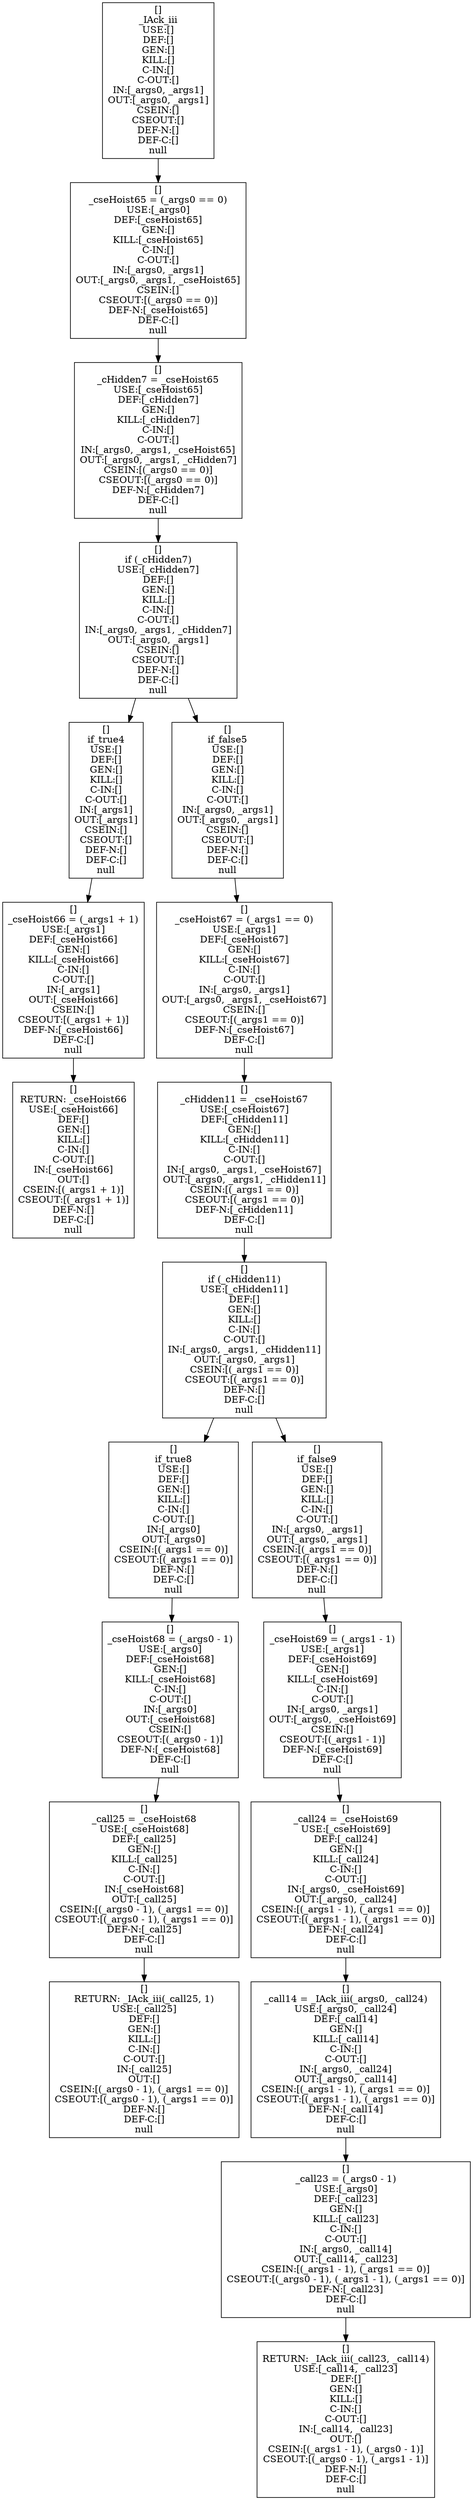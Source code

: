 digraph test {
a17682935 [label="[]\n_IAck_iii\nUSE:[]\nDEF:[]\nGEN:[]\nKILL:[]\nC-IN:[]\nC-OUT:[]\nIN:[_args0, _args1]\nOUT:[_args0, _args1]\nCSEIN:[]\nCSEOUT:[]\nDEF-N:[]\nDEF-C:[]\nnull" shape=box];
a17682935->a18508170
a18508170 [label="[]\n_cseHoist65 = (_args0 == 0)\nUSE:[_args0]\nDEF:[_cseHoist65]\nGEN:[]\nKILL:[_cseHoist65]\nC-IN:[]\nC-OUT:[]\nIN:[_args0, _args1]\nOUT:[_args0, _args1, _cseHoist65]\nCSEIN:[]\nCSEOUT:[(_args0 == 0)]\nDEF-N:[_cseHoist65]\nDEF-C:[]\nnull" shape=box];
a18508170->a5488661
a5488661 [label="[]\n_cHidden7 = _cseHoist65\nUSE:[_cseHoist65]\nDEF:[_cHidden7]\nGEN:[]\nKILL:[_cHidden7]\nC-IN:[]\nC-OUT:[]\nIN:[_args0, _args1, _cseHoist65]\nOUT:[_args0, _args1, _cHidden7]\nCSEIN:[(_args0 == 0)]\nCSEOUT:[(_args0 == 0)]\nDEF-N:[_cHidden7]\nDEF-C:[]\nnull" shape=box];
a5488661->a6794265
a6794265 [label="[]\nif (_cHidden7)\nUSE:[_cHidden7]\nDEF:[]\nGEN:[]\nKILL:[]\nC-IN:[]\nC-OUT:[]\nIN:[_args0, _args1, _cHidden7]\nOUT:[_args0, _args1]\nCSEIN:[]\nCSEOUT:[]\nDEF-N:[]\nDEF-C:[]\nnull" shape=box];
a6794265->a20181463
a20181463 [label="[]\nif_true4\nUSE:[]\nDEF:[]\nGEN:[]\nKILL:[]\nC-IN:[]\nC-OUT:[]\nIN:[_args1]\nOUT:[_args1]\nCSEIN:[]\nCSEOUT:[]\nDEF-N:[]\nDEF-C:[]\nnull" shape=box];
a20181463->a17237886
a17237886 [label="[]\n_cseHoist66 = (_args1 + 1)\nUSE:[_args1]\nDEF:[_cseHoist66]\nGEN:[]\nKILL:[_cseHoist66]\nC-IN:[]\nC-OUT:[]\nIN:[_args1]\nOUT:[_cseHoist66]\nCSEIN:[]\nCSEOUT:[(_args1 + 1)]\nDEF-N:[_cseHoist66]\nDEF-C:[]\nnull" shape=box];
a17237886->a5487165
a5487165 [label="[]\nRETURN: _cseHoist66\nUSE:[_cseHoist66]\nDEF:[]\nGEN:[]\nKILL:[]\nC-IN:[]\nC-OUT:[]\nIN:[_cseHoist66]\nOUT:[]\nCSEIN:[(_args1 + 1)]\nCSEOUT:[(_args1 + 1)]\nDEF-N:[]\nDEF-C:[]\nnull" shape=box];
a6794265->a17905416
a17905416 [label="[]\nif_false5\nUSE:[]\nDEF:[]\nGEN:[]\nKILL:[]\nC-IN:[]\nC-OUT:[]\nIN:[_args0, _args1]\nOUT:[_args0, _args1]\nCSEIN:[]\nCSEOUT:[]\nDEF-N:[]\nDEF-C:[]\nnull" shape=box];
a17905416->a8187137
a8187137 [label="[]\n_cseHoist67 = (_args1 == 0)\nUSE:[_args1]\nDEF:[_cseHoist67]\nGEN:[]\nKILL:[_cseHoist67]\nC-IN:[]\nC-OUT:[]\nIN:[_args0, _args1]\nOUT:[_args0, _args1, _cseHoist67]\nCSEIN:[]\nCSEOUT:[(_args1 == 0)]\nDEF-N:[_cseHoist67]\nDEF-C:[]\nnull" shape=box];
a8187137->a15207001
a15207001 [label="[]\n_cHidden11 = _cseHoist67\nUSE:[_cseHoist67]\nDEF:[_cHidden11]\nGEN:[]\nKILL:[_cHidden11]\nC-IN:[]\nC-OUT:[]\nIN:[_args0, _args1, _cseHoist67]\nOUT:[_args0, _args1, _cHidden11]\nCSEIN:[(_args1 == 0)]\nCSEOUT:[(_args1 == 0)]\nDEF-N:[_cHidden11]\nDEF-C:[]\nnull" shape=box];
a15207001->a33513127
a33513127 [label="[]\nif (_cHidden11)\nUSE:[_cHidden11]\nDEF:[]\nGEN:[]\nKILL:[]\nC-IN:[]\nC-OUT:[]\nIN:[_args0, _args1, _cHidden11]\nOUT:[_args0, _args1]\nCSEIN:[(_args1 == 0)]\nCSEOUT:[(_args1 == 0)]\nDEF-N:[]\nDEF-C:[]\nnull" shape=box];
a33513127->a10490677
a10490677 [label="[]\nif_true8\nUSE:[]\nDEF:[]\nGEN:[]\nKILL:[]\nC-IN:[]\nC-OUT:[]\nIN:[_args0]\nOUT:[_args0]\nCSEIN:[(_args1 == 0)]\nCSEOUT:[(_args1 == 0)]\nDEF-N:[]\nDEF-C:[]\nnull" shape=box];
a10490677->a28050664
a28050664 [label="[]\n_cseHoist68 = (_args0 - 1)\nUSE:[_args0]\nDEF:[_cseHoist68]\nGEN:[]\nKILL:[_cseHoist68]\nC-IN:[]\nC-OUT:[]\nIN:[_args0]\nOUT:[_cseHoist68]\nCSEIN:[]\nCSEOUT:[(_args0 - 1)]\nDEF-N:[_cseHoist68]\nDEF-C:[]\nnull" shape=box];
a28050664->a10430987
a10430987 [label="[]\n_call25 = _cseHoist68\nUSE:[_cseHoist68]\nDEF:[_call25]\nGEN:[]\nKILL:[_call25]\nC-IN:[]\nC-OUT:[]\nIN:[_cseHoist68]\nOUT:[_call25]\nCSEIN:[(_args0 - 1), (_args1 == 0)]\nCSEOUT:[(_args0 - 1), (_args1 == 0)]\nDEF-N:[_call25]\nDEF-C:[]\nnull" shape=box];
a10430987->a25247660
a25247660 [label="[]\nRETURN: _IAck_iii(_call25, 1)\nUSE:[_call25]\nDEF:[]\nGEN:[]\nKILL:[]\nC-IN:[]\nC-OUT:[]\nIN:[_call25]\nOUT:[]\nCSEIN:[(_args0 - 1), (_args1 == 0)]\nCSEOUT:[(_args0 - 1), (_args1 == 0)]\nDEF-N:[]\nDEF-C:[]\nnull" shape=box];
a33513127->a21666162
a21666162 [label="[]\nif_false9\nUSE:[]\nDEF:[]\nGEN:[]\nKILL:[]\nC-IN:[]\nC-OUT:[]\nIN:[_args0, _args1]\nOUT:[_args0, _args1]\nCSEIN:[(_args1 == 0)]\nCSEOUT:[(_args1 == 0)]\nDEF-N:[]\nDEF-C:[]\nnull" shape=box];
a21666162->a7754385
a7754385 [label="[]\n_cseHoist69 = (_args1 - 1)\nUSE:[_args1]\nDEF:[_cseHoist69]\nGEN:[]\nKILL:[_cseHoist69]\nC-IN:[]\nC-OUT:[]\nIN:[_args0, _args1]\nOUT:[_args0, _cseHoist69]\nCSEIN:[]\nCSEOUT:[(_args1 - 1)]\nDEF-N:[_cseHoist69]\nDEF-C:[]\nnull" shape=box];
a7754385->a8089714
a8089714 [label="[]\n_call24 = _cseHoist69\nUSE:[_cseHoist69]\nDEF:[_call24]\nGEN:[]\nKILL:[_call24]\nC-IN:[]\nC-OUT:[]\nIN:[_args0, _cseHoist69]\nOUT:[_args0, _call24]\nCSEIN:[(_args1 - 1), (_args1 == 0)]\nCSEOUT:[(_args1 - 1), (_args1 == 0)]\nDEF-N:[_call24]\nDEF-C:[]\nnull" shape=box];
a8089714->a1270312
a1270312 [label="[]\n_call14 = _IAck_iii(_args0, _call24)\nUSE:[_args0, _call24]\nDEF:[_call14]\nGEN:[]\nKILL:[_call14]\nC-IN:[]\nC-OUT:[]\nIN:[_args0, _call24]\nOUT:[_args0, _call14]\nCSEIN:[(_args1 - 1), (_args1 == 0)]\nCSEOUT:[(_args1 - 1), (_args1 == 0)]\nDEF-N:[_call14]\nDEF-C:[]\nnull" shape=box];
a1270312->a9516880
a9516880 [label="[]\n_call23 = (_args0 - 1)\nUSE:[_args0]\nDEF:[_call23]\nGEN:[]\nKILL:[_call23]\nC-IN:[]\nC-OUT:[]\nIN:[_args0, _call14]\nOUT:[_call14, _call23]\nCSEIN:[(_args1 - 1), (_args1 == 0)]\nCSEOUT:[(_args0 - 1), (_args1 - 1), (_args1 == 0)]\nDEF-N:[_call23]\nDEF-C:[]\nnull" shape=box];
a9516880->a29782736
a29782736 [label="[]\nRETURN: _IAck_iii(_call23, _call14)\nUSE:[_call14, _call23]\nDEF:[]\nGEN:[]\nKILL:[]\nC-IN:[]\nC-OUT:[]\nIN:[_call14, _call23]\nOUT:[]\nCSEIN:[(_args1 - 1), (_args0 - 1)]\nCSEOUT:[(_args0 - 1), (_args1 - 1)]\nDEF-N:[]\nDEF-C:[]\nnull" shape=box];
}